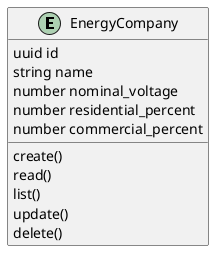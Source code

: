 @startuml Class EnergyCompany Diagram

entity EnergyCompany

EnergyCompany : uuid id
EnergyCompany : string name
EnergyCompany : number nominal_voltage
EnergyCompany : number residential_percent
EnergyCompany : number commercial_percent

EnergyCompany : create()
EnergyCompany : read()
EnergyCompany : list()
EnergyCompany : update()
EnergyCompany : delete()

@enduml